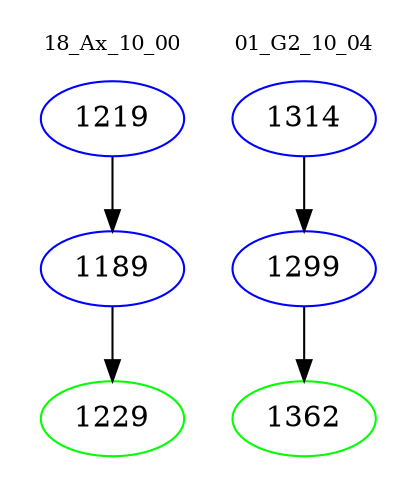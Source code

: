 digraph{
subgraph cluster_0 {
color = white
label = "18_Ax_10_00";
fontsize=10;
T0_1219 [label="1219", color="blue"]
T0_1219 -> T0_1189 [color="black"]
T0_1189 [label="1189", color="blue"]
T0_1189 -> T0_1229 [color="black"]
T0_1229 [label="1229", color="green"]
}
subgraph cluster_1 {
color = white
label = "01_G2_10_04";
fontsize=10;
T1_1314 [label="1314", color="blue"]
T1_1314 -> T1_1299 [color="black"]
T1_1299 [label="1299", color="blue"]
T1_1299 -> T1_1362 [color="black"]
T1_1362 [label="1362", color="green"]
}
}
